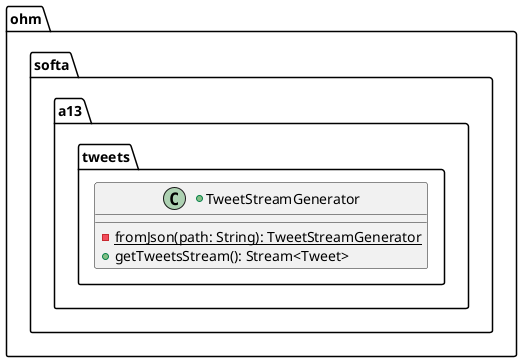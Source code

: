 @startuml GeneratorSpec

package ohm.softa.a13.tweets {

        +class TweetStreamGenerator {
                -{static}fromJson(path: String): TweetStreamGenerator
                +getTweetsStream(): Stream<Tweet>
        }
}

@enduml
